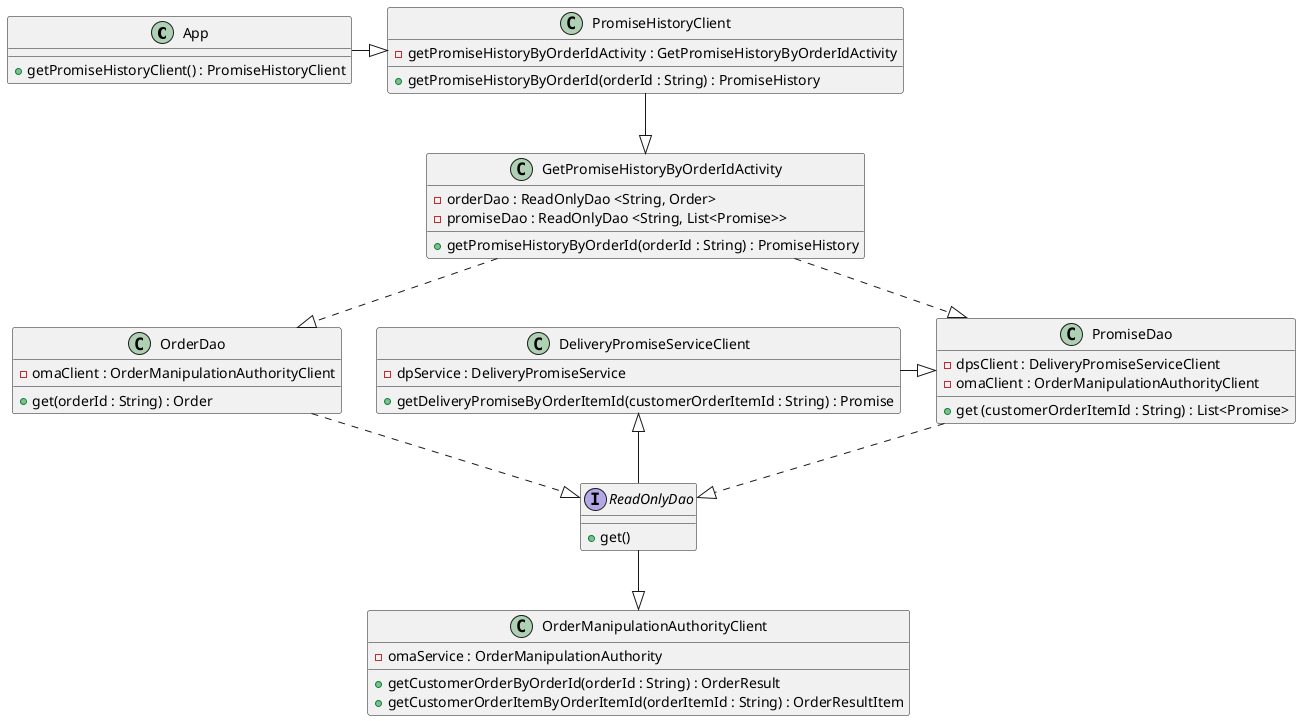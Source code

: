@startuml

class App{
+ getPromiseHistoryClient() : PromiseHistoryClient
}

class PromiseHistoryClient {
- getPromiseHistoryByOrderIdActivity : GetPromiseHistoryByOrderIdActivity

+ getPromiseHistoryByOrderId(orderId : String) : PromiseHistory
}

class GetPromiseHistoryByOrderIdActivity {
- orderDao : ReadOnlyDao <String, Order>
- promiseDao : ReadOnlyDao <String, List<Promise>>

+ getPromiseHistoryByOrderId(orderId : String) : PromiseHistory
}

class OrderDao {
- omaClient : OrderManipulationAuthorityClient

+ get(orderId : String) : Order
}

class PromiseDao {
- dpsClient : DeliveryPromiseServiceClient
- omaClient : OrderManipulationAuthorityClient

+ get (customerOrderItemId : String) : List<Promise>
}

interface ReadOnlyDao {
+ get()
}

class OrderManipulationAuthorityClient {
- omaService : OrderManipulationAuthority

+ getCustomerOrderByOrderId(orderId : String) : OrderResult
+ getCustomerOrderItemByOrderItemId(orderItemId : String) : OrderResultItem
}

class DeliveryPromiseServiceClient {
- dpService : DeliveryPromiseService

+ getDeliveryPromiseByOrderItemId(customerOrderItemId : String) : Promise
}

App -|> PromiseHistoryClient
PromiseHistoryClient --|> GetPromiseHistoryByOrderIdActivity

GetPromiseHistoryByOrderIdActivity ..|> OrderDao
GetPromiseHistoryByOrderIdActivity ..|> PromiseDao
OrderDao ..|> ReadOnlyDao
PromiseDao ..|> ReadOnlyDao
DeliveryPromiseServiceClient <|- ReadOnlyDao
DeliveryPromiseServiceClient -|> PromiseDao
ReadOnlyDao --|> OrderManipulationAuthorityClient


@enduml